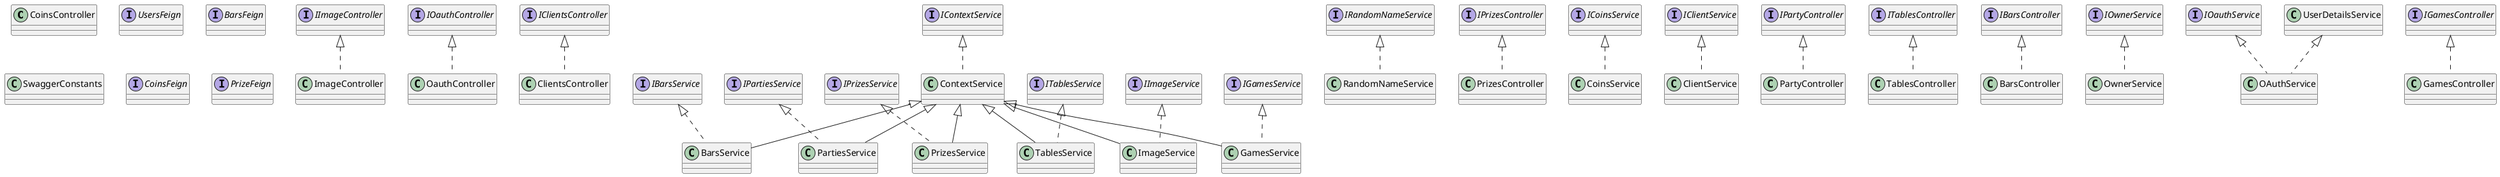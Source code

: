 @startuml
class CoinsController {
}
class ImageController {
}
class OauthController {
}
class ClientsController {
}
class BarsService {
}
interface IImageController {
}
interface IOauthController {
}
interface IRandomNameService {
}
interface IClientsController {
}
interface IPrizesController {
}
class CoinsService {
}
class PartiesService {
}
class ClientService {
}
interface UsersFeign {
}
interface BarsFeign {
}
class PartyController {
}
interface ITablesController {
}
class ContextService {
}
class BarsController {
}
class PrizesService {
}
interface ICoinsService {
}
class OwnerService {
}
class TablesService {
}
class OAuthService {
}
interface IContextService {
}
interface IBarsController {
}
interface IGamesController {
}
interface IBarsService {
}
class RandomNameService {
}
interface ITablesService {
}
class SwaggerConstants {
}
interface IOwnerService {
}
interface IClientService {
}
interface IGamesService {
}
interface CoinsFeign {
}
interface PrizeFeign {
}
interface IOauthService {
}
class GamesController {
}
class ImageService {
}
class TablesController {
}
interface IPartyController {
}
interface IPartiesService {
}
class PrizesController {
}
interface IImageService {
}
interface IPrizesService {
}
class GamesService {
}


IImageController <|.. ImageController
IOauthController <|.. OauthController
IClientsController <|.. ClientsController
IBarsService <|.. BarsService
ContextService <|-- BarsService
ICoinsService <|.. CoinsService
IPartiesService <|.. PartiesService
ContextService <|-- PartiesService
IClientService <|.. ClientService
IPartyController <|.. PartyController
IContextService <|.. ContextService
IBarsController <|.. BarsController
IPrizesService <|.. PrizesService
ContextService <|-- PrizesService
IOwnerService <|.. OwnerService
ITablesService <|.. TablesService
ContextService <|-- TablesService
IOauthService <|.. OAuthService
UserDetailsService <|.. OAuthService
IRandomNameService <|.. RandomNameService
IGamesController <|.. GamesController
IImageService <|.. ImageService
ContextService <|-- ImageService
ITablesController <|.. TablesController
IPrizesController <|.. PrizesController
IGamesService <|.. GamesService
ContextService <|-- GamesService
@enduml